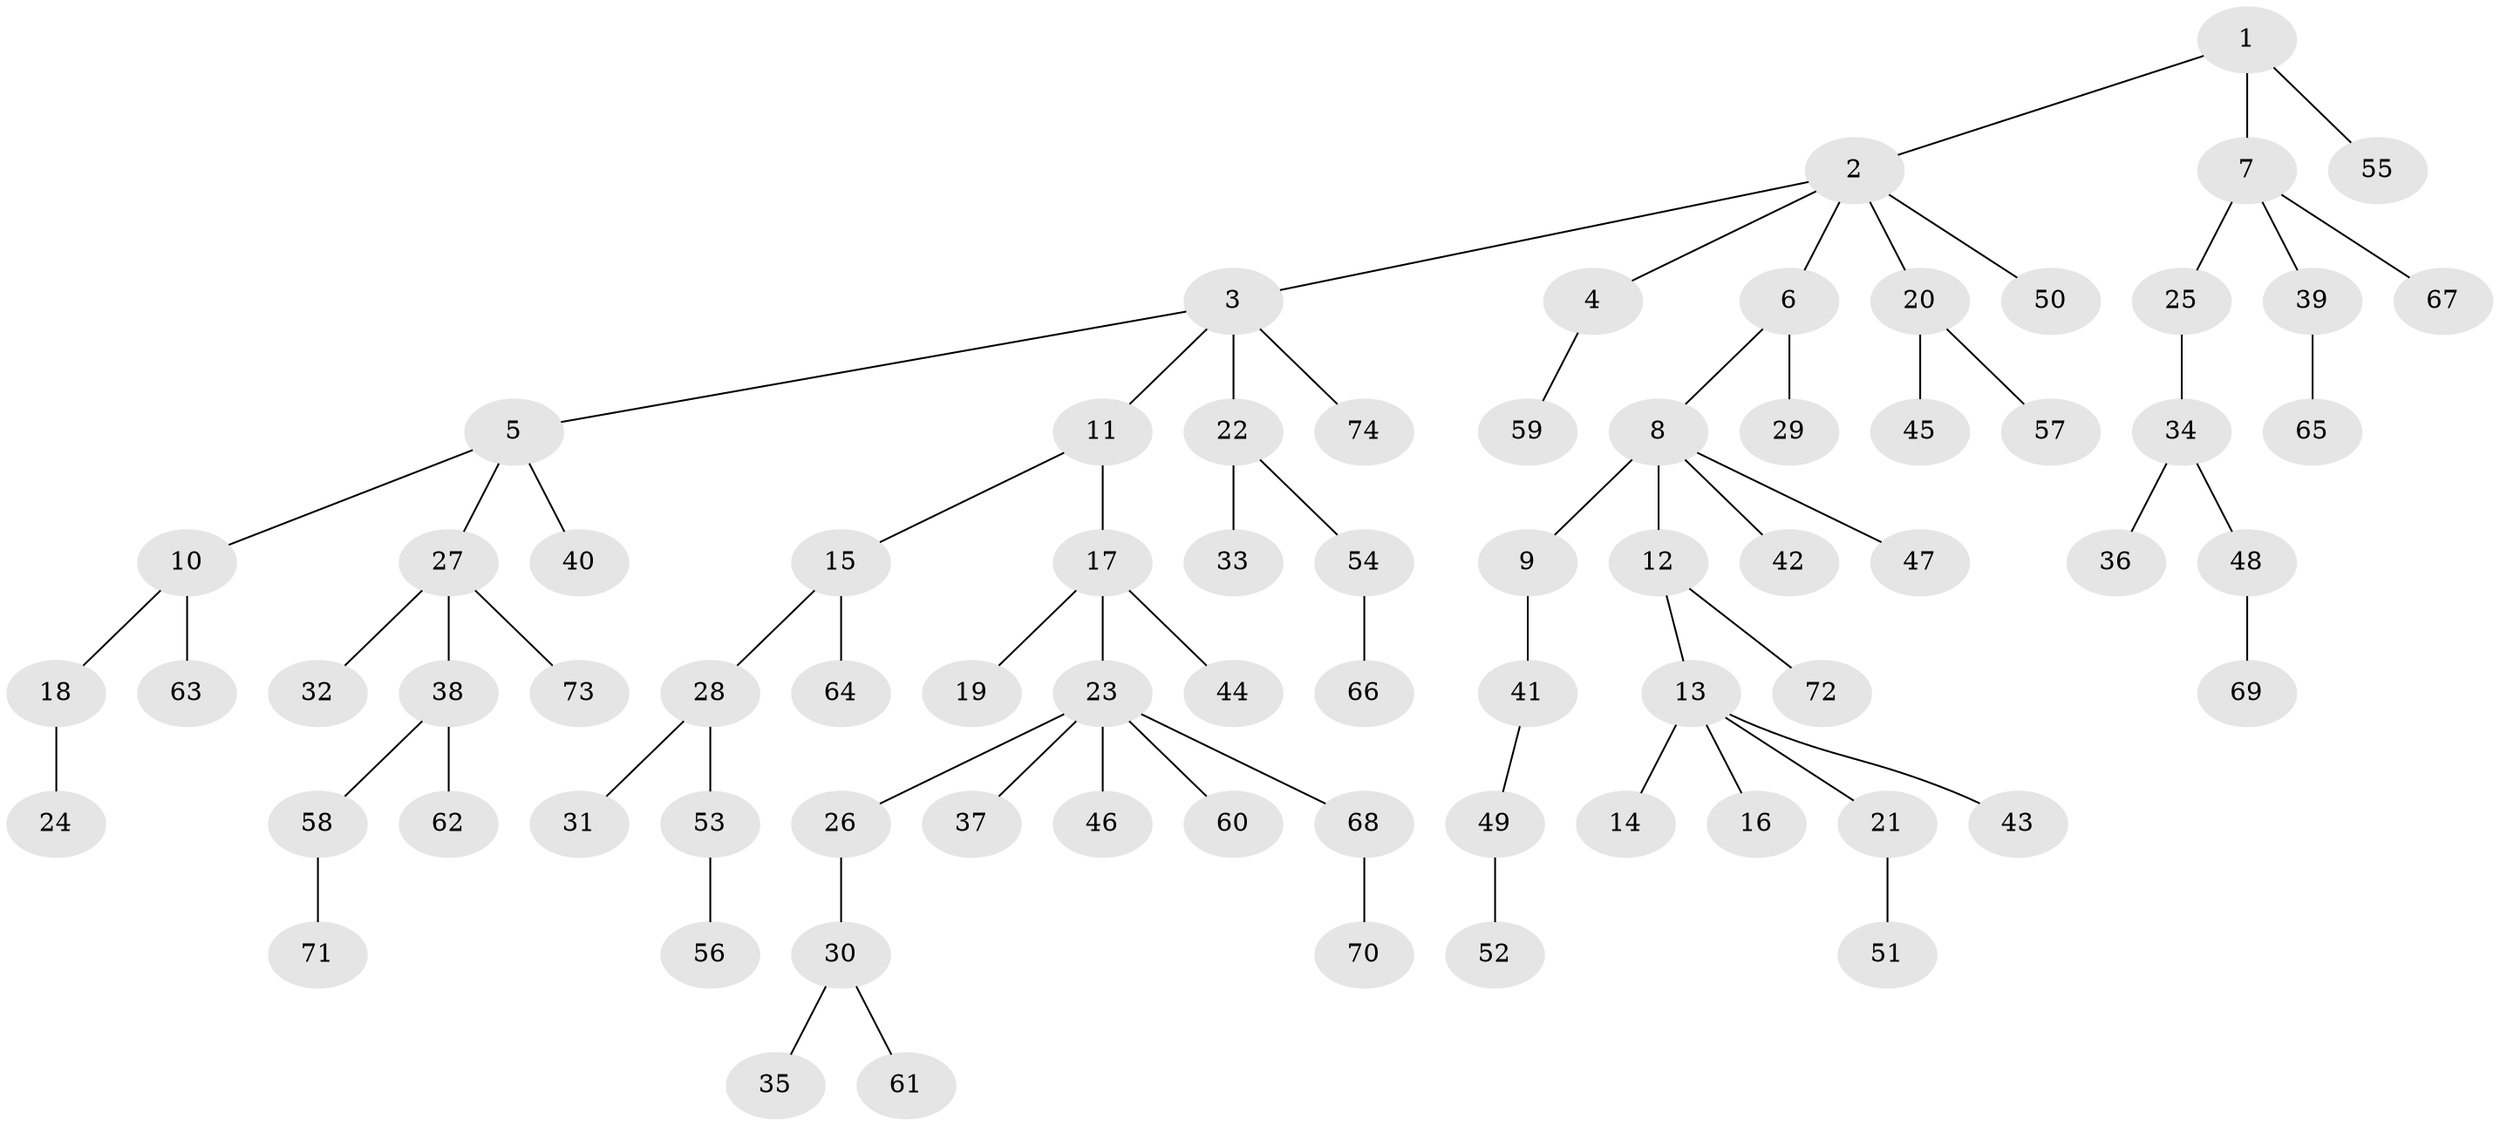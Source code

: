 // coarse degree distribution, {2: 0.1509433962264151, 7: 0.018867924528301886, 6: 0.03773584905660377, 1: 0.6226415094339622, 4: 0.03773584905660377, 3: 0.09433962264150944, 5: 0.018867924528301886, 8: 0.018867924528301886}
// Generated by graph-tools (version 1.1) at 2025/52/02/27/25 19:52:11]
// undirected, 74 vertices, 73 edges
graph export_dot {
graph [start="1"]
  node [color=gray90,style=filled];
  1;
  2;
  3;
  4;
  5;
  6;
  7;
  8;
  9;
  10;
  11;
  12;
  13;
  14;
  15;
  16;
  17;
  18;
  19;
  20;
  21;
  22;
  23;
  24;
  25;
  26;
  27;
  28;
  29;
  30;
  31;
  32;
  33;
  34;
  35;
  36;
  37;
  38;
  39;
  40;
  41;
  42;
  43;
  44;
  45;
  46;
  47;
  48;
  49;
  50;
  51;
  52;
  53;
  54;
  55;
  56;
  57;
  58;
  59;
  60;
  61;
  62;
  63;
  64;
  65;
  66;
  67;
  68;
  69;
  70;
  71;
  72;
  73;
  74;
  1 -- 2;
  1 -- 7;
  1 -- 55;
  2 -- 3;
  2 -- 4;
  2 -- 6;
  2 -- 20;
  2 -- 50;
  3 -- 5;
  3 -- 11;
  3 -- 22;
  3 -- 74;
  4 -- 59;
  5 -- 10;
  5 -- 27;
  5 -- 40;
  6 -- 8;
  6 -- 29;
  7 -- 25;
  7 -- 39;
  7 -- 67;
  8 -- 9;
  8 -- 12;
  8 -- 42;
  8 -- 47;
  9 -- 41;
  10 -- 18;
  10 -- 63;
  11 -- 15;
  11 -- 17;
  12 -- 13;
  12 -- 72;
  13 -- 14;
  13 -- 16;
  13 -- 21;
  13 -- 43;
  15 -- 28;
  15 -- 64;
  17 -- 19;
  17 -- 23;
  17 -- 44;
  18 -- 24;
  20 -- 45;
  20 -- 57;
  21 -- 51;
  22 -- 33;
  22 -- 54;
  23 -- 26;
  23 -- 37;
  23 -- 46;
  23 -- 60;
  23 -- 68;
  25 -- 34;
  26 -- 30;
  27 -- 32;
  27 -- 38;
  27 -- 73;
  28 -- 31;
  28 -- 53;
  30 -- 35;
  30 -- 61;
  34 -- 36;
  34 -- 48;
  38 -- 58;
  38 -- 62;
  39 -- 65;
  41 -- 49;
  48 -- 69;
  49 -- 52;
  53 -- 56;
  54 -- 66;
  58 -- 71;
  68 -- 70;
}
